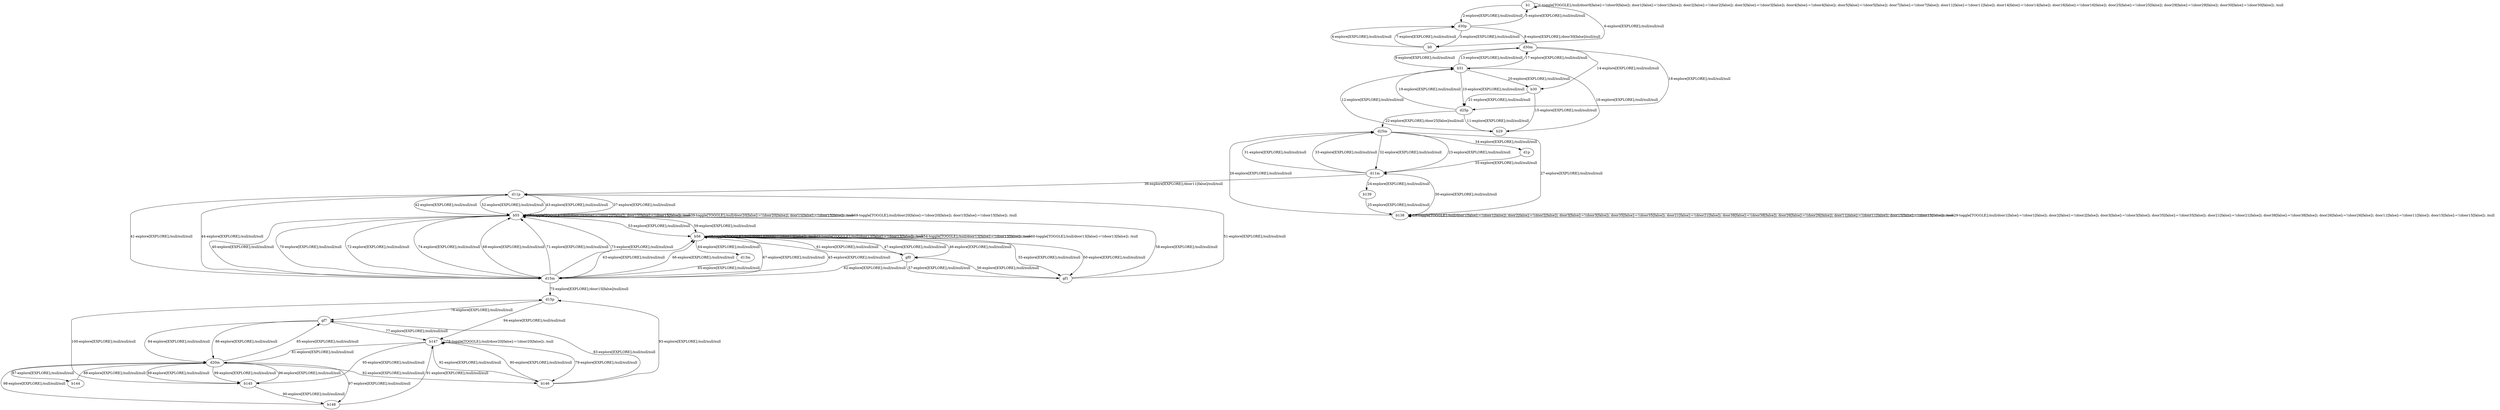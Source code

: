 # Total number of goals covered by this test: 1
# b145 --> d15p

digraph g {
"b1" -> "b1" [label = "1-toggle[TOGGLE];/null/door0[false]:=!(door0[false]); door1[false]:=!(door1[false]); door2[false]:=!(door2[false]); door3[false]:=!(door3[false]); door4[false]:=!(door4[false]); door5[false]:=!(door5[false]); door7[false]:=!(door7[false]); door11[false]:=!(door11[false]); door14[false]:=!(door14[false]); door16[false]:=!(door16[false]); door25[false]:=!(door25[false]); door29[false]:=!(door29[false]); door30[false]:=!(door30[false]); /null"];
"b1" -> "d30p" [label = "2-explore[EXPLORE];/null/null/null"];
"d30p" -> "b0" [label = "3-explore[EXPLORE];/null/null/null"];
"b0" -> "d30p" [label = "4-explore[EXPLORE];/null/null/null"];
"d30p" -> "b1" [label = "5-explore[EXPLORE];/null/null/null"];
"b1" -> "b0" [label = "6-explore[EXPLORE];/null/null/null"];
"b0" -> "d30p" [label = "7-explore[EXPLORE];/null/null/null"];
"d30p" -> "d30m" [label = "8-explore[EXPLORE];/door30[false]/null/null"];
"d30m" -> "b31" [label = "9-explore[EXPLORE];/null/null/null"];
"b31" -> "d25p" [label = "10-explore[EXPLORE];/null/null/null"];
"d25p" -> "b29" [label = "11-explore[EXPLORE];/null/null/null"];
"b29" -> "b31" [label = "12-explore[EXPLORE];/null/null/null"];
"b31" -> "d30m" [label = "13-explore[EXPLORE];/null/null/null"];
"d30m" -> "b30" [label = "14-explore[EXPLORE];/null/null/null"];
"b30" -> "b29" [label = "15-explore[EXPLORE];/null/null/null"];
"b29" -> "b31" [label = "16-explore[EXPLORE];/null/null/null"];
"b31" -> "d30m" [label = "17-explore[EXPLORE];/null/null/null"];
"d30m" -> "d25p" [label = "18-explore[EXPLORE];/null/null/null"];
"d25p" -> "b31" [label = "19-explore[EXPLORE];/null/null/null"];
"b31" -> "b30" [label = "20-explore[EXPLORE];/null/null/null"];
"b30" -> "d25p" [label = "21-explore[EXPLORE];/null/null/null"];
"d25p" -> "d25m" [label = "22-explore[EXPLORE];/door25[false]/null/null"];
"d25m" -> "d11m" [label = "23-explore[EXPLORE];/null/null/null"];
"d11m" -> "b139" [label = "24-explore[EXPLORE];/null/null/null"];
"b139" -> "b138" [label = "25-explore[EXPLORE];/null/null/null"];
"b138" -> "d25m" [label = "26-explore[EXPLORE];/null/null/null"];
"d25m" -> "b138" [label = "27-explore[EXPLORE];/null/null/null"];
"b138" -> "b138" [label = "28-toggle[TOGGLE];/null/door1[false]:=!(door1[false]); door2[false]:=!(door2[false]); door3[false]:=!(door3[false]); door35[false]:=!(door35[false]); door21[false]:=!(door21[false]); door38[false]:=!(door38[false]); door26[false]:=!(door26[false]); door11[false]:=!(door11[false]); door15[false]:=!(door15[false]); /null"];
"b138" -> "b138" [label = "29-toggle[TOGGLE];/null/door1[false]:=!(door1[false]); door2[false]:=!(door2[false]); door3[false]:=!(door3[false]); door35[false]:=!(door35[false]); door21[false]:=!(door21[false]); door38[false]:=!(door38[false]); door26[false]:=!(door26[false]); door11[false]:=!(door11[false]); door15[false]:=!(door15[false]); /null"];
"b138" -> "d11m" [label = "30-explore[EXPLORE];/null/null/null"];
"d11m" -> "d25m" [label = "31-explore[EXPLORE];/null/null/null"];
"d25m" -> "d11m" [label = "32-explore[EXPLORE];/null/null/null"];
"d11m" -> "d25m" [label = "33-explore[EXPLORE];/null/null/null"];
"d25m" -> "d1p" [label = "34-explore[EXPLORE];/null/null/null"];
"d1p" -> "d11m" [label = "35-explore[EXPLORE];/null/null/null"];
"d11m" -> "d11p" [label = "36-explore[EXPLORE];/door11[false]/null/null"];
"d11p" -> "b55" [label = "37-explore[EXPLORE];/null/null/null"];
"b55" -> "b55" [label = "38-toggle[TOGGLE];/null/door20[false]:=!(door20[false]); door15[false]:=!(door15[false]); /null"];
"b55" -> "b55" [label = "39-toggle[TOGGLE];/null/door20[false]:=!(door20[false]); door15[false]:=!(door15[false]); /null"];
"b55" -> "d15m" [label = "40-explore[EXPLORE];/null/null/null"];
"d15m" -> "d11p" [label = "41-explore[EXPLORE];/null/null/null"];
"d11p" -> "b55" [label = "42-explore[EXPLORE];/null/null/null"];
"b55" -> "d11p" [label = "43-explore[EXPLORE];/null/null/null"];
"d11p" -> "d15m" [label = "44-explore[EXPLORE];/null/null/null"];
"d15m" -> "b56" [label = "45-explore[EXPLORE];/null/null/null"];
"b56" -> "gf0" [label = "46-explore[EXPLORE];/null/null/null"];
"gf0" -> "b56" [label = "47-explore[EXPLORE];/null/null/null"];
"b56" -> "b56" [label = "48-toggle[TOGGLE];/null/door13[false]:=!(door13[false]); /null"];
"b56" -> "b56" [label = "49-toggle[TOGGLE];/null/door13[false]:=!(door13[false]); /null"];
"b56" -> "gf1" [label = "50-explore[EXPLORE];/null/null/null"];
"gf1" -> "d11p" [label = "51-explore[EXPLORE];/null/null/null"];
"d11p" -> "b55" [label = "52-explore[EXPLORE];/null/null/null"];
"b55" -> "b56" [label = "53-explore[EXPLORE];/null/null/null"];
"b56" -> "b56" [label = "54-toggle[TOGGLE];/null/door13[false]:=!(door13[false]); /null"];
"b56" -> "gf1" [label = "55-explore[EXPLORE];/null/null/null"];
"gf1" -> "gf0" [label = "56-explore[EXPLORE];/null/null/null"];
"gf0" -> "gf1" [label = "57-explore[EXPLORE];/null/null/null"];
"gf1" -> "b55" [label = "58-explore[EXPLORE];/null/null/null"];
"b55" -> "b56" [label = "59-explore[EXPLORE];/null/null/null"];
"b56" -> "b56" [label = "60-toggle[TOGGLE];/null/door13[false]:=!(door13[false]); /null"];
"b56" -> "gf0" [label = "61-explore[EXPLORE];/null/null/null"];
"gf0" -> "d15m" [label = "62-explore[EXPLORE];/null/null/null"];
"d15m" -> "b56" [label = "63-explore[EXPLORE];/null/null/null"];
"b56" -> "d13m" [label = "64-explore[EXPLORE];/null/null/null"];
"d13m" -> "d15m" [label = "65-explore[EXPLORE];/null/null/null"];
"d15m" -> "b56" [label = "66-explore[EXPLORE];/null/null/null"];
"b56" -> "d15m" [label = "67-explore[EXPLORE];/null/null/null"];
"d15m" -> "b55" [label = "68-explore[EXPLORE];/null/null/null"];
"b55" -> "b55" [label = "69-toggle[TOGGLE];/null/door20[false]:=!(door20[false]); door15[false]:=!(door15[false]); /null"];
"b55" -> "d15m" [label = "70-explore[EXPLORE];/null/null/null"];
"d15m" -> "b55" [label = "71-explore[EXPLORE];/null/null/null"];
"b55" -> "d15m" [label = "72-explore[EXPLORE];/null/null/null"];
"d15m" -> "b55" [label = "73-explore[EXPLORE];/null/null/null"];
"b55" -> "d15m" [label = "74-explore[EXPLORE];/null/null/null"];
"d15m" -> "d15p" [label = "75-explore[EXPLORE];/door15[false]/null/null"];
"d15p" -> "gf7" [label = "76-explore[EXPLORE];/null/null/null"];
"gf7" -> "b147" [label = "77-explore[EXPLORE];/null/null/null"];
"b147" -> "b147" [label = "78-toggle[TOGGLE];/null/door20[false]:=!(door20[false]); /null"];
"b147" -> "b146" [label = "79-explore[EXPLORE];/null/null/null"];
"b146" -> "b147" [label = "80-explore[EXPLORE];/null/null/null"];
"b147" -> "d20m" [label = "81-explore[EXPLORE];/null/null/null"];
"d20m" -> "b146" [label = "82-explore[EXPLORE];/null/null/null"];
"b146" -> "gf7" [label = "83-explore[EXPLORE];/null/null/null"];
"gf7" -> "d20m" [label = "84-explore[EXPLORE];/null/null/null"];
"d20m" -> "gf7" [label = "85-explore[EXPLORE];/null/null/null"];
"gf7" -> "d20m" [label = "86-explore[EXPLORE];/null/null/null"];
"d20m" -> "b144" [label = "87-explore[EXPLORE];/null/null/null"];
"b144" -> "d20m" [label = "88-explore[EXPLORE];/null/null/null"];
"d20m" -> "b145" [label = "89-explore[EXPLORE];/null/null/null"];
"b145" -> "b148" [label = "90-explore[EXPLORE];/null/null/null"];
"b148" -> "b147" [label = "91-explore[EXPLORE];/null/null/null"];
"b147" -> "b146" [label = "92-explore[EXPLORE];/null/null/null"];
"b146" -> "d15p" [label = "93-explore[EXPLORE];/null/null/null"];
"d15p" -> "b147" [label = "94-explore[EXPLORE];/null/null/null"];
"b147" -> "b145" [label = "95-explore[EXPLORE];/null/null/null"];
"b145" -> "d20m" [label = "96-explore[EXPLORE];/null/null/null"];
"d20m" -> "b148" [label = "97-explore[EXPLORE];/null/null/null"];
"b148" -> "d20m" [label = "98-explore[EXPLORE];/null/null/null"];
"d20m" -> "b145" [label = "99-explore[EXPLORE];/null/null/null"];
"b145" -> "d15p" [label = "100-explore[EXPLORE];/null/null/null"];
}